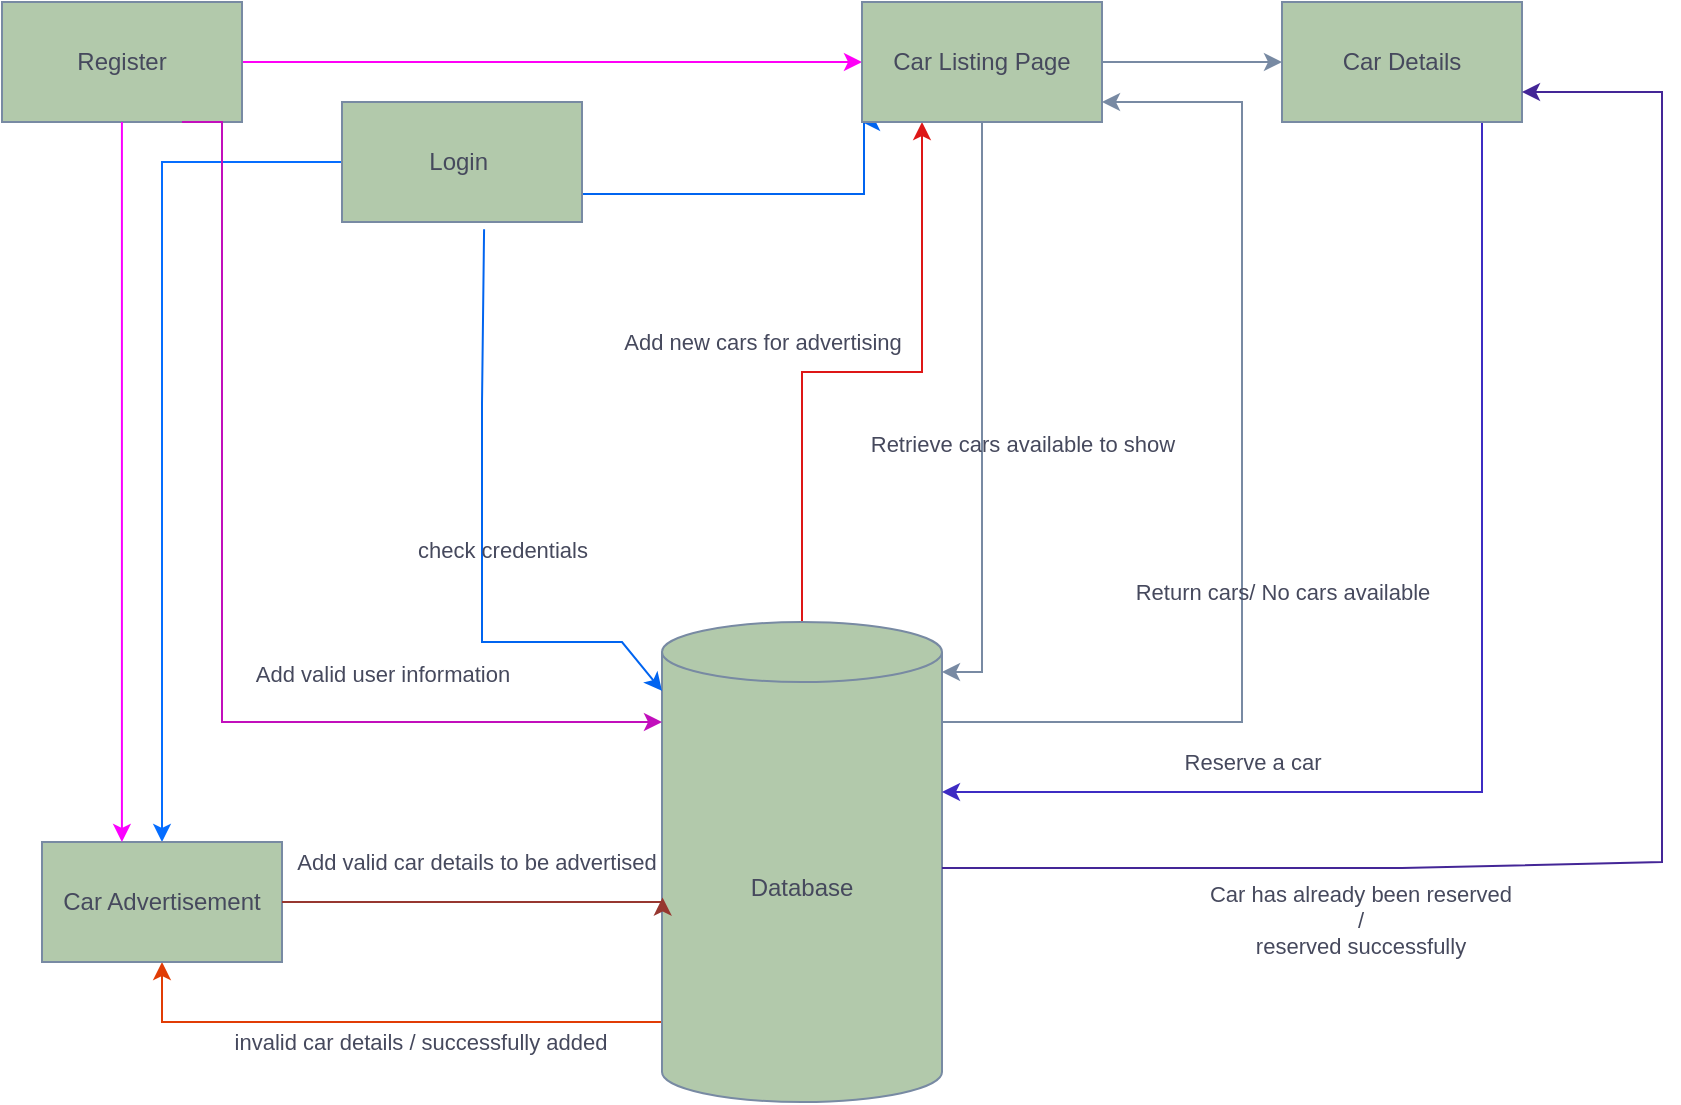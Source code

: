 <mxfile version="24.2.8" type="device">
  <diagram name="Page-1" id="D5EtN6O1kMjCwHKMQcfe">
    <mxGraphModel dx="2071" dy="725" grid="1" gridSize="10" guides="1" tooltips="1" connect="1" arrows="1" fold="1" page="1" pageScale="1" pageWidth="850" pageHeight="1100" math="0" shadow="0">
      <root>
        <mxCell id="0" />
        <mxCell id="1" parent="0" />
        <mxCell id="ZBR921ufw55qmRg9aaQ5-18" style="edgeStyle=orthogonalEdgeStyle;rounded=0;orthogonalLoop=1;jettySize=auto;html=1;entryX=0;entryY=0.75;entryDx=0;entryDy=0;labelBackgroundColor=none;strokeColor=#0064f0;fontColor=default;" edge="1" parent="1">
          <mxGeometry relative="1" as="geometry">
            <mxPoint x="210" y="265" as="sourcePoint" />
            <mxPoint x="350" y="230" as="targetPoint" />
            <Array as="points">
              <mxPoint x="210" y="266" />
              <mxPoint x="351" y="266" />
            </Array>
          </mxGeometry>
        </mxCell>
        <mxCell id="ZBR921ufw55qmRg9aaQ5-26" style="edgeStyle=orthogonalEdgeStyle;rounded=0;orthogonalLoop=1;jettySize=auto;html=1;labelBackgroundColor=none;strokeColor=#056dff;fontColor=default;" edge="1" parent="1" source="ZBR921ufw55qmRg9aaQ5-1" target="ZBR921ufw55qmRg9aaQ5-24">
          <mxGeometry relative="1" as="geometry" />
        </mxCell>
        <mxCell id="ZBR921ufw55qmRg9aaQ5-1" value="Login&amp;nbsp;" style="rounded=0;whiteSpace=wrap;html=1;labelBackgroundColor=none;fillColor=#B2C9AB;strokeColor=#788AA3;fontColor=#46495D;" vertex="1" parent="1">
          <mxGeometry x="90" y="220" width="120" height="60" as="geometry" />
        </mxCell>
        <mxCell id="ZBR921ufw55qmRg9aaQ5-13" style="edgeStyle=orthogonalEdgeStyle;rounded=0;orthogonalLoop=1;jettySize=auto;html=1;labelBackgroundColor=none;strokeColor=#788AA3;fontColor=default;exitX=0.993;exitY=0.229;exitDx=0;exitDy=0;exitPerimeter=0;" edge="1" parent="1" source="ZBR921ufw55qmRg9aaQ5-2">
          <mxGeometry relative="1" as="geometry">
            <mxPoint x="410" y="530" as="sourcePoint" />
            <mxPoint x="470" y="220" as="targetPoint" />
            <Array as="points">
              <mxPoint x="389" y="530" />
              <mxPoint x="540" y="530" />
              <mxPoint x="540" y="220" />
            </Array>
          </mxGeometry>
        </mxCell>
        <mxCell id="ZBR921ufw55qmRg9aaQ5-14" value="Return cars/ No cars available" style="edgeLabel;html=1;align=center;verticalAlign=middle;resizable=0;points=[];labelBackgroundColor=none;fontColor=#46495D;" vertex="1" connectable="0" parent="ZBR921ufw55qmRg9aaQ5-13">
          <mxGeometry x="-0.025" y="-1" relative="1" as="geometry">
            <mxPoint x="19" y="40" as="offset" />
          </mxGeometry>
        </mxCell>
        <mxCell id="ZBR921ufw55qmRg9aaQ5-30" style="edgeStyle=orthogonalEdgeStyle;rounded=0;orthogonalLoop=1;jettySize=auto;html=1;entryX=0.5;entryY=1;entryDx=0;entryDy=0;strokeColor=#e13c05;fontColor=#46495D;fillColor=#B2C9AB;" edge="1" parent="1" source="ZBR921ufw55qmRg9aaQ5-2" target="ZBR921ufw55qmRg9aaQ5-24">
          <mxGeometry relative="1" as="geometry">
            <Array as="points">
              <mxPoint y="680" />
            </Array>
          </mxGeometry>
        </mxCell>
        <mxCell id="ZBR921ufw55qmRg9aaQ5-31" value="invalid car details / successfully added" style="edgeLabel;html=1;align=center;verticalAlign=middle;resizable=0;points=[];strokeColor=#788AA3;fontColor=#46495D;fillColor=#B2C9AB;" vertex="1" connectable="0" parent="ZBR921ufw55qmRg9aaQ5-30">
          <mxGeometry x="-0.136" y="3" relative="1" as="geometry">
            <mxPoint y="7" as="offset" />
          </mxGeometry>
        </mxCell>
        <mxCell id="ZBR921ufw55qmRg9aaQ5-32" style="edgeStyle=orthogonalEdgeStyle;rounded=0;orthogonalLoop=1;jettySize=auto;html=1;strokeColor=#de1717;fontColor=#46495D;fillColor=#B2C9AB;entryX=0.25;entryY=1;entryDx=0;entryDy=0;" edge="1" parent="1" source="ZBR921ufw55qmRg9aaQ5-2" target="ZBR921ufw55qmRg9aaQ5-9">
          <mxGeometry relative="1" as="geometry">
            <mxPoint x="390" y="240" as="targetPoint" />
            <Array as="points">
              <mxPoint x="320" y="355" />
              <mxPoint x="380" y="355" />
            </Array>
          </mxGeometry>
        </mxCell>
        <mxCell id="ZBR921ufw55qmRg9aaQ5-33" value="Add new cars for advertising" style="edgeLabel;html=1;align=center;verticalAlign=middle;resizable=0;points=[];strokeColor=#788AA3;fontColor=#46495D;fillColor=#B2C9AB;" vertex="1" connectable="0" parent="ZBR921ufw55qmRg9aaQ5-32">
          <mxGeometry x="0.129" y="3" relative="1" as="geometry">
            <mxPoint x="-70" y="-12" as="offset" />
          </mxGeometry>
        </mxCell>
        <mxCell id="ZBR921ufw55qmRg9aaQ5-2" value="Database" style="shape=cylinder3;whiteSpace=wrap;html=1;boundedLbl=1;backgroundOutline=1;size=15;labelBackgroundColor=none;fillColor=#B2C9AB;strokeColor=#788AA3;fontColor=#46495D;" vertex="1" parent="1">
          <mxGeometry x="250" y="480" width="140" height="240" as="geometry" />
        </mxCell>
        <mxCell id="ZBR921ufw55qmRg9aaQ5-3" value="" style="endArrow=classic;html=1;rounded=0;exitX=0.592;exitY=1.061;exitDx=0;exitDy=0;exitPerimeter=0;labelBackgroundColor=none;strokeColor=#0064f0;fontColor=default;" edge="1" parent="1" source="ZBR921ufw55qmRg9aaQ5-1" target="ZBR921ufw55qmRg9aaQ5-2">
          <mxGeometry width="50" height="50" relative="1" as="geometry">
            <mxPoint x="194.74" y="371.02" as="sourcePoint" />
            <mxPoint x="279.999" y="480" as="targetPoint" />
            <Array as="points">
              <mxPoint x="160" y="371" />
              <mxPoint x="160" y="430" />
              <mxPoint x="160" y="480" />
              <mxPoint x="160" y="490" />
              <mxPoint x="230" y="490" />
            </Array>
          </mxGeometry>
        </mxCell>
        <mxCell id="ZBR921ufw55qmRg9aaQ5-4" value="check credentials" style="edgeLabel;html=1;align=center;verticalAlign=middle;resizable=0;points=[];labelBackgroundColor=none;fontColor=#46495D;" vertex="1" connectable="0" parent="ZBR921ufw55qmRg9aaQ5-3">
          <mxGeometry x="0.261" y="-2" relative="1" as="geometry">
            <mxPoint x="12" y="-34" as="offset" />
          </mxGeometry>
        </mxCell>
        <mxCell id="ZBR921ufw55qmRg9aaQ5-17" style="edgeStyle=orthogonalEdgeStyle;rounded=0;orthogonalLoop=1;jettySize=auto;html=1;entryX=0;entryY=0.5;entryDx=0;entryDy=0;labelBackgroundColor=none;strokeColor=#ff00f7;fontColor=default;" edge="1" parent="1" source="ZBR921ufw55qmRg9aaQ5-5" target="ZBR921ufw55qmRg9aaQ5-9">
          <mxGeometry relative="1" as="geometry" />
        </mxCell>
        <mxCell id="ZBR921ufw55qmRg9aaQ5-5" value="Register" style="rounded=0;whiteSpace=wrap;html=1;labelBackgroundColor=none;fillColor=#B2C9AB;strokeColor=#788AA3;fontColor=#46495D;" vertex="1" parent="1">
          <mxGeometry x="-80" y="170" width="120" height="60" as="geometry" />
        </mxCell>
        <mxCell id="ZBR921ufw55qmRg9aaQ5-7" style="edgeStyle=orthogonalEdgeStyle;rounded=0;orthogonalLoop=1;jettySize=auto;html=1;labelBackgroundColor=none;strokeColor=#c20fbc;fontColor=default;" edge="1" parent="1" target="ZBR921ufw55qmRg9aaQ5-2">
          <mxGeometry relative="1" as="geometry">
            <mxPoint x="10" y="230" as="sourcePoint" />
            <mxPoint x="219" y="536.34" as="targetPoint" />
            <Array as="points">
              <mxPoint x="30" y="230" />
              <mxPoint x="30" y="530" />
            </Array>
          </mxGeometry>
        </mxCell>
        <mxCell id="ZBR921ufw55qmRg9aaQ5-8" value="Add valid user information" style="edgeLabel;html=1;align=center;verticalAlign=middle;resizable=0;points=[];labelBackgroundColor=none;fontColor=#46495D;" vertex="1" connectable="0" parent="ZBR921ufw55qmRg9aaQ5-7">
          <mxGeometry x="-0.068" y="2" relative="1" as="geometry">
            <mxPoint x="78" y="44" as="offset" />
          </mxGeometry>
        </mxCell>
        <mxCell id="ZBR921ufw55qmRg9aaQ5-11" style="edgeStyle=orthogonalEdgeStyle;rounded=0;orthogonalLoop=1;jettySize=auto;html=1;entryX=1;entryY=0;entryDx=0;entryDy=15;entryPerimeter=0;labelBackgroundColor=none;strokeColor=#788AA3;fontColor=default;" edge="1" parent="1">
          <mxGeometry relative="1" as="geometry">
            <mxPoint x="390" y="505" as="targetPoint" />
            <mxPoint x="410" y="230" as="sourcePoint" />
            <Array as="points">
              <mxPoint x="410" y="505" />
            </Array>
          </mxGeometry>
        </mxCell>
        <mxCell id="ZBR921ufw55qmRg9aaQ5-12" value="Retrieve cars available to show" style="edgeLabel;html=1;align=center;verticalAlign=middle;resizable=0;points=[];labelBackgroundColor=none;fontColor=#46495D;" vertex="1" connectable="0" parent="ZBR921ufw55qmRg9aaQ5-11">
          <mxGeometry x="0.108" y="1" relative="1" as="geometry">
            <mxPoint x="19" y="-3" as="offset" />
          </mxGeometry>
        </mxCell>
        <mxCell id="ZBR921ufw55qmRg9aaQ5-19" style="edgeStyle=orthogonalEdgeStyle;rounded=0;orthogonalLoop=1;jettySize=auto;html=1;labelBackgroundColor=none;strokeColor=#788AA3;fontColor=default;" edge="1" parent="1" source="ZBR921ufw55qmRg9aaQ5-9" target="ZBR921ufw55qmRg9aaQ5-15">
          <mxGeometry relative="1" as="geometry">
            <Array as="points">
              <mxPoint x="530" y="200" />
              <mxPoint x="530" y="200" />
            </Array>
          </mxGeometry>
        </mxCell>
        <mxCell id="ZBR921ufw55qmRg9aaQ5-9" value="Car Listing Page" style="rounded=0;whiteSpace=wrap;html=1;labelBackgroundColor=none;fillColor=#B2C9AB;strokeColor=#788AA3;fontColor=#46495D;" vertex="1" parent="1">
          <mxGeometry x="350" y="170" width="120" height="60" as="geometry" />
        </mxCell>
        <mxCell id="ZBR921ufw55qmRg9aaQ5-20" style="edgeStyle=orthogonalEdgeStyle;rounded=0;orthogonalLoop=1;jettySize=auto;html=1;labelBackgroundColor=none;strokeColor=#3e2cc3;fontColor=default;" edge="1" parent="1" source="ZBR921ufw55qmRg9aaQ5-15" target="ZBR921ufw55qmRg9aaQ5-2">
          <mxGeometry relative="1" as="geometry">
            <mxPoint x="610" y="794.667" as="targetPoint" />
            <Array as="points">
              <mxPoint x="660" y="565" />
            </Array>
          </mxGeometry>
        </mxCell>
        <mxCell id="ZBR921ufw55qmRg9aaQ5-21" value="Reserve a car" style="edgeLabel;html=1;align=center;verticalAlign=middle;resizable=0;points=[];labelBackgroundColor=none;fontColor=#46495D;" vertex="1" connectable="0" parent="ZBR921ufw55qmRg9aaQ5-20">
          <mxGeometry x="0.57" y="1" relative="1" as="geometry">
            <mxPoint x="25" y="-16" as="offset" />
          </mxGeometry>
        </mxCell>
        <mxCell id="ZBR921ufw55qmRg9aaQ5-15" value="Car Details" style="rounded=0;whiteSpace=wrap;html=1;labelBackgroundColor=none;fillColor=#B2C9AB;strokeColor=#788AA3;fontColor=#46495D;" vertex="1" parent="1">
          <mxGeometry x="560" y="170" width="120" height="60" as="geometry" />
        </mxCell>
        <mxCell id="ZBR921ufw55qmRg9aaQ5-22" value="" style="endArrow=classic;html=1;rounded=0;exitX=1.002;exitY=0.782;exitDx=0;exitDy=0;exitPerimeter=0;labelBackgroundColor=none;strokeColor=#442697;fontColor=default;entryX=1;entryY=0.75;entryDx=0;entryDy=0;" edge="1" parent="1" target="ZBR921ufw55qmRg9aaQ5-15">
          <mxGeometry width="50" height="50" relative="1" as="geometry">
            <mxPoint x="390.0" y="602.94" as="sourcePoint" />
            <mxPoint x="619.72" y="230" as="targetPoint" />
            <Array as="points">
              <mxPoint x="620" y="603" />
              <mxPoint x="750" y="600" />
              <mxPoint x="750" y="215" />
            </Array>
          </mxGeometry>
        </mxCell>
        <mxCell id="ZBR921ufw55qmRg9aaQ5-23" value="Car has already been reserved&lt;br&gt;/&lt;br&gt;reserved successfully" style="edgeLabel;html=1;align=center;verticalAlign=middle;resizable=0;points=[];labelBackgroundColor=none;fontColor=#46495D;" vertex="1" connectable="0" parent="ZBR921ufw55qmRg9aaQ5-22">
          <mxGeometry x="-0.356" y="-1" relative="1" as="geometry">
            <mxPoint x="-54" y="26" as="offset" />
          </mxGeometry>
        </mxCell>
        <mxCell id="ZBR921ufw55qmRg9aaQ5-24" value="Car Advertisement" style="rounded=0;whiteSpace=wrap;html=1;labelBackgroundColor=none;fillColor=#B2C9AB;strokeColor=#788AA3;fontColor=#46495D;" vertex="1" parent="1">
          <mxGeometry x="-60" y="590" width="120" height="60" as="geometry" />
        </mxCell>
        <mxCell id="ZBR921ufw55qmRg9aaQ5-25" style="edgeStyle=orthogonalEdgeStyle;rounded=0;orthogonalLoop=1;jettySize=auto;html=1;entryX=0.333;entryY=0;entryDx=0;entryDy=0;entryPerimeter=0;labelBackgroundColor=none;strokeColor=#fb00ff;fontColor=default;" edge="1" parent="1" source="ZBR921ufw55qmRg9aaQ5-5" target="ZBR921ufw55qmRg9aaQ5-24">
          <mxGeometry relative="1" as="geometry" />
        </mxCell>
        <mxCell id="ZBR921ufw55qmRg9aaQ5-27" style="edgeStyle=orthogonalEdgeStyle;rounded=0;orthogonalLoop=1;jettySize=auto;html=1;entryX=0.002;entryY=0.574;entryDx=0;entryDy=0;entryPerimeter=0;strokeColor=#973730;fontColor=#46495D;fillColor=#B2C9AB;" edge="1" parent="1" source="ZBR921ufw55qmRg9aaQ5-24" target="ZBR921ufw55qmRg9aaQ5-2">
          <mxGeometry relative="1" as="geometry">
            <Array as="points">
              <mxPoint x="250" y="620" />
            </Array>
          </mxGeometry>
        </mxCell>
        <mxCell id="ZBR921ufw55qmRg9aaQ5-29" value="Add valid car details to be advertised" style="edgeLabel;html=1;align=center;verticalAlign=middle;resizable=0;points=[];strokeColor=#788AA3;fontColor=#46495D;fillColor=#B2C9AB;" vertex="1" connectable="0" parent="ZBR921ufw55qmRg9aaQ5-27">
          <mxGeometry x="0.009" y="-4" relative="1" as="geometry">
            <mxPoint y="-24" as="offset" />
          </mxGeometry>
        </mxCell>
      </root>
    </mxGraphModel>
  </diagram>
</mxfile>
